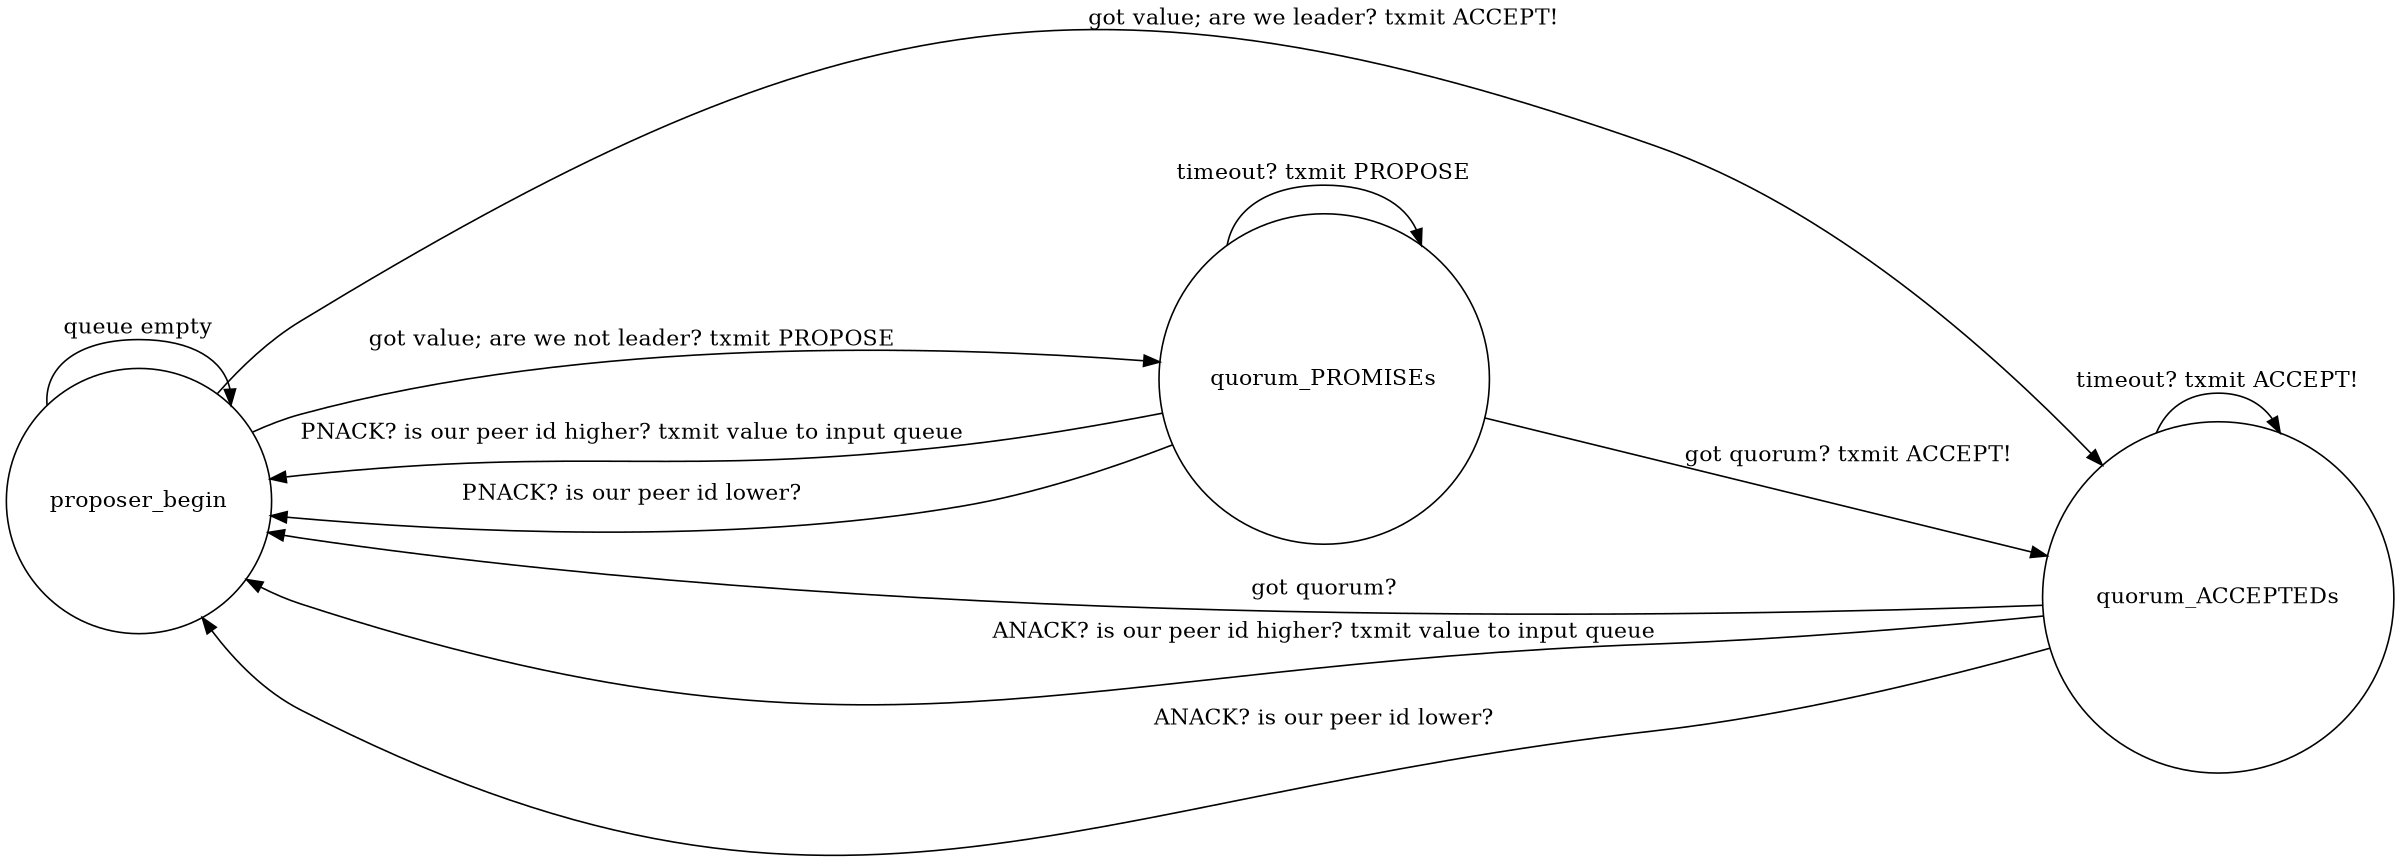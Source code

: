 digraph proposer {
  rankdir=LR;
  size="16,8"
  node [shape = circle];

  proposer_begin -> proposer_begin [ label = "queue empty" ];
  proposer_begin -> quorum_ACCEPTEDs [ label = "got value; are we leader? txmit ACCEPT!" ];
  proposer_begin -> quorum_PROMISEs [ label = "got value; are we not leader? txmit PROPOSE" ];

  quorum_ACCEPTEDs -> proposer_begin [ label = "got quorum?" ];
  quorum_ACCEPTEDs -> proposer_begin [ label = "ANACK? is our peer id higher? txmit value to input queue" ];
  quorum_ACCEPTEDs -> proposer_begin [ label = "ANACK? is our peer id lower?" ];
  quorum_ACCEPTEDs -> quorum_ACCEPTEDs [ label = "timeout? txmit ACCEPT!" ];

  quorum_PROMISEs -> quorum_ACCEPTEDs [ label = "got quorum? txmit ACCEPT!" ];
  quorum_PROMISEs -> proposer_begin [ label = "PNACK? is our peer id higher? txmit value to input queue" ];
  quorum_PROMISEs -> proposer_begin [ label = "PNACK? is our peer id lower?" ];
  quorum_PROMISEs -> quorum_PROMISEs [ label = "timeout? txmit PROPOSE" ];
}
